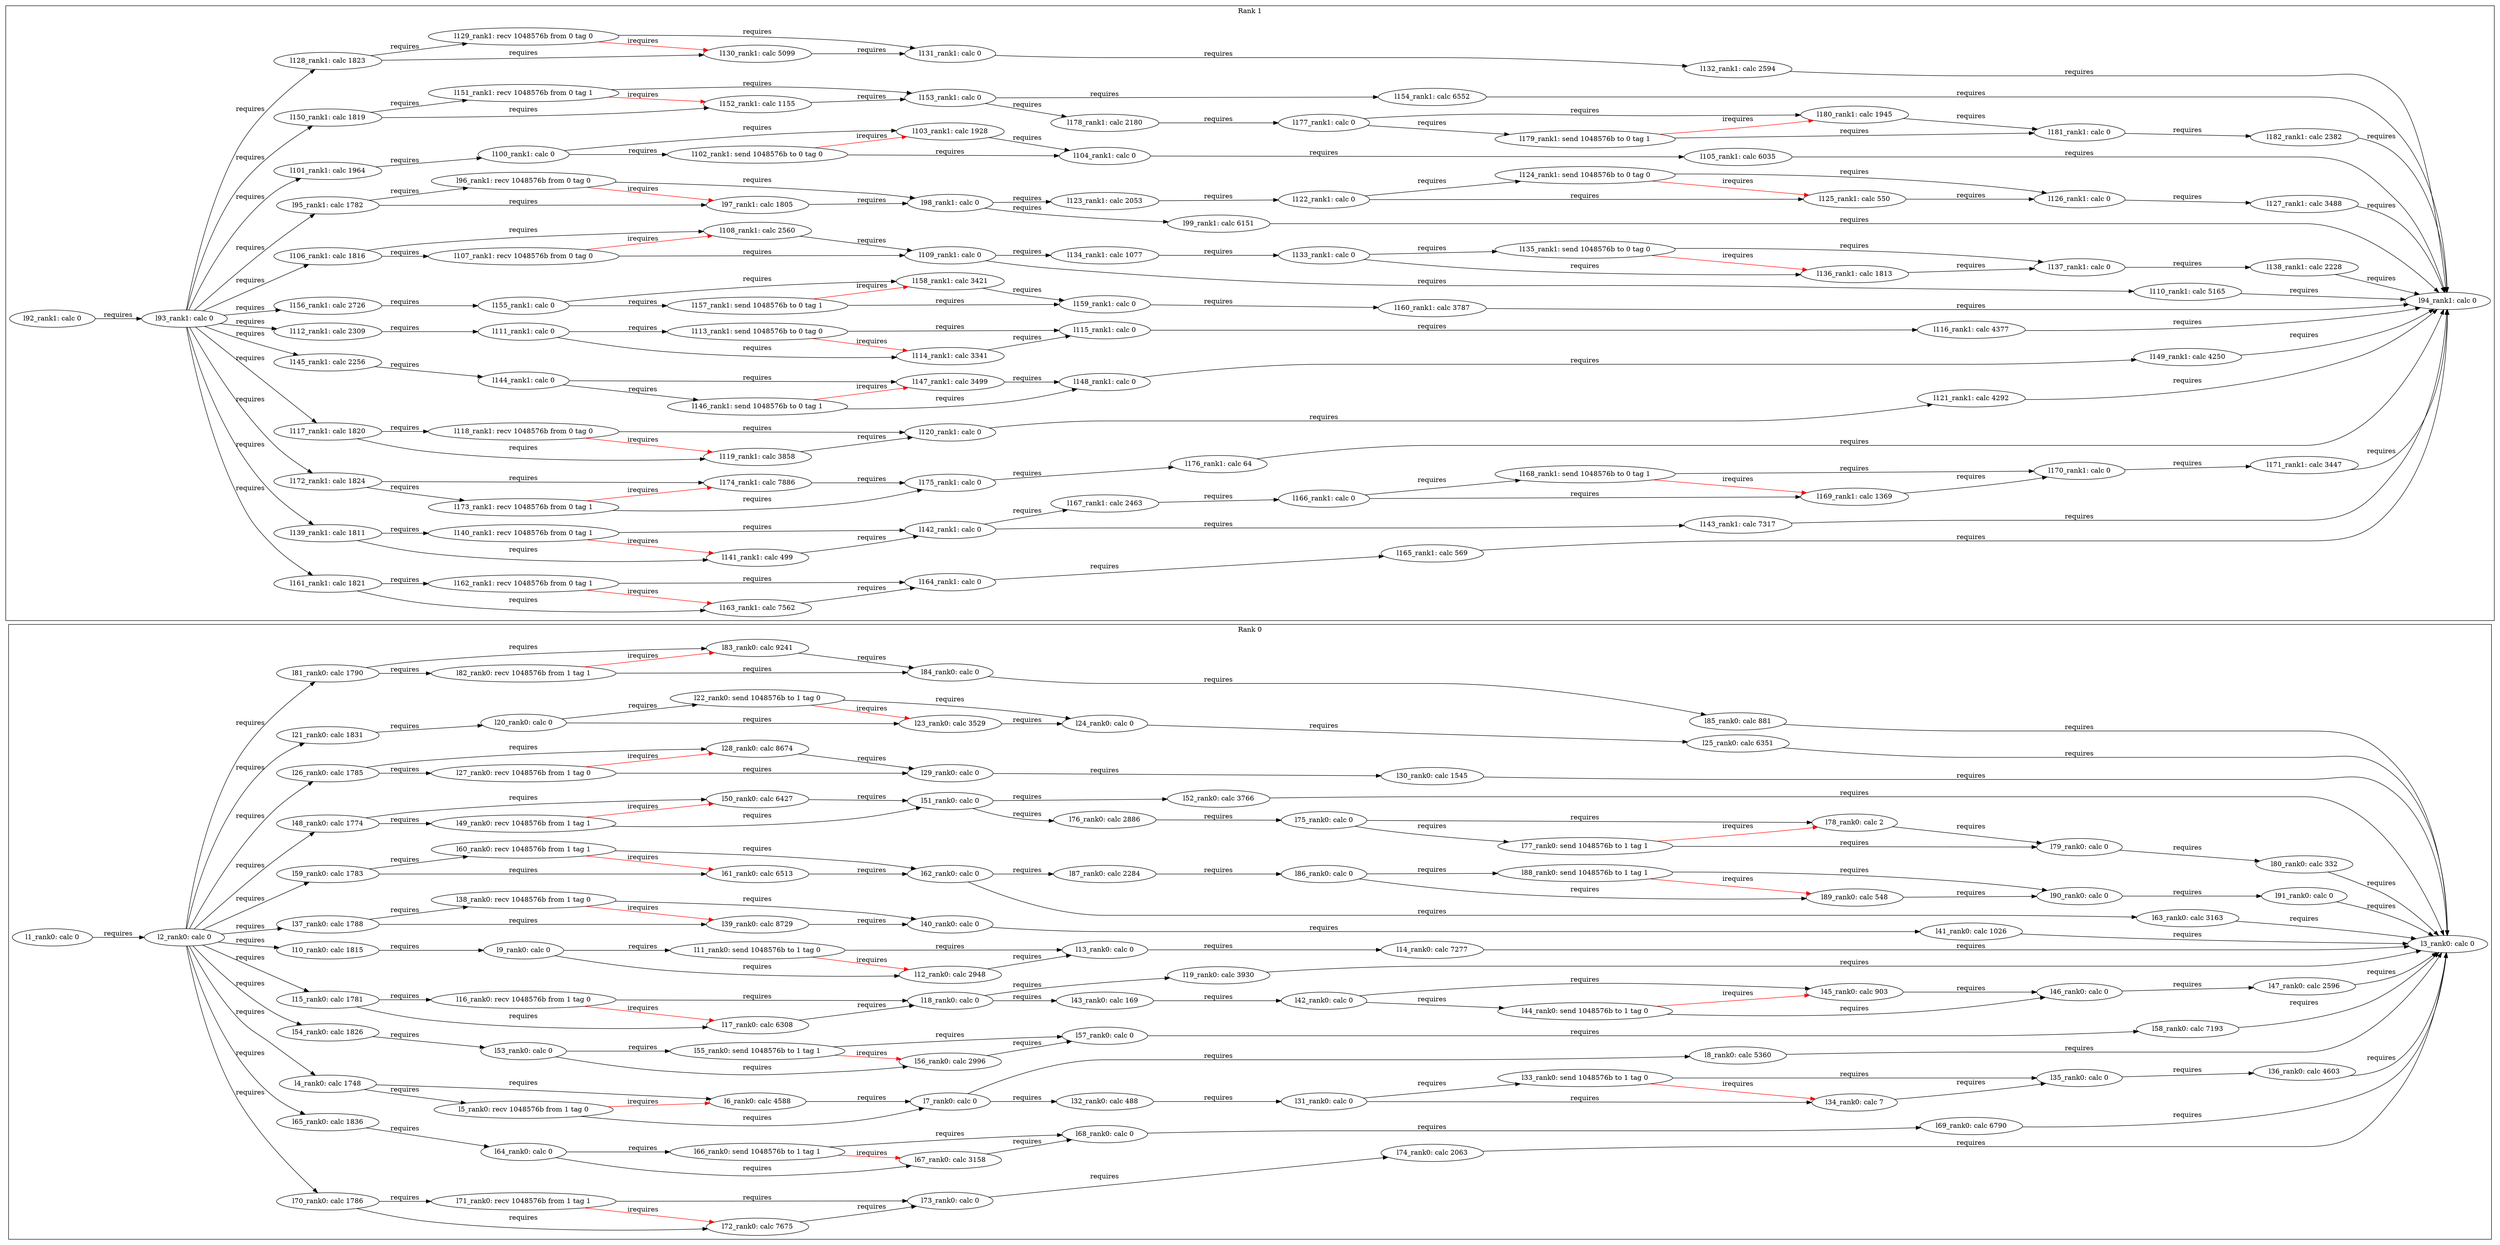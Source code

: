 digraph G {
    rankdir=LR;
    subgraph "cluster_rank_0" {
        label = "Rank 0";
        "l75_rank0: calc 0";
        "l24_rank0: calc 0";
        "l18_rank0: calc 0";
        "l43_rank0: calc 169";
        "l66_rank0: send 1048576b to 1 tag 1";
        "l39_rank0: calc 8729";
        "l70_rank0: calc 1786";
        "l19_rank0: calc 3930";
        "l72_rank0: calc 7675";
        "l65_rank0: calc 1836";
        "l36_rank0: calc 4603";
        "l23_rank0: calc 3529";
        "l29_rank0: calc 0";
        "l27_rank0: recv 1048576b from 1 tag 0";
        "l85_rank0: calc 881";
        "l71_rank0: recv 1048576b from 1 tag 1";
        "l22_rank0: send 1048576b to 1 tag 0";
        "l1_rank0: calc 0";
        "l79_rank0: calc 0";
        "l74_rank0: calc 2063";
        "l4_rank0: calc 1748";
        "l47_rank0: calc 2596";
        "l5_rank0: recv 1048576b from 1 tag 0";
        "l20_rank0: calc 0";
        "l30_rank0: calc 1545";
        "l69_rank0: calc 6790";
        "l63_rank0: calc 3163";
        "l54_rank0: calc 1826";
        "l64_rank0: calc 0";
        "l15_rank0: calc 1781";
        "l80_rank0: calc 332";
        "l61_rank0: calc 6513";
        "l82_rank0: recv 1048576b from 1 tag 1";
        "l58_rank0: calc 7193";
        "l51_rank0: calc 0";
        "l32_rank0: calc 488";
        "l3_rank0: calc 0";
        "l10_rank0: calc 1815";
        "l17_rank0: calc 6308";
        "l37_rank0: calc 1788";
        "l59_rank0: calc 1783";
        "l9_rank0: calc 0";
        "l7_rank0: calc 0";
        "l13_rank0: calc 0";
        "l60_rank0: recv 1048576b from 1 tag 1";
        "l48_rank0: calc 1774";
        "l76_rank0: calc 2886";
        "l41_rank0: calc 1026";
        "l28_rank0: calc 8674";
        "l2_rank0: calc 0";
        "l26_rank0: calc 1785";
        "l46_rank0: calc 0";
        "l86_rank0: calc 0";
        "l42_rank0: calc 0";
        "l34_rank0: calc 7";
        "l44_rank0: send 1048576b to 1 tag 0";
        "l89_rank0: calc 548";
        "l40_rank0: calc 0";
        "l49_rank0: recv 1048576b from 1 tag 1";
        "l62_rank0: calc 0";
        "l90_rank0: calc 0";
        "l56_rank0: calc 2996";
        "l14_rank0: calc 7277";
        "l55_rank0: send 1048576b to 1 tag 1";
        "l57_rank0: calc 0";
        "l16_rank0: recv 1048576b from 1 tag 0";
        "l67_rank0: calc 3158";
        "l12_rank0: calc 2948";
        "l84_rank0: calc 0";
        "l87_rank0: calc 2284";
        "l31_rank0: calc 0";
        "l33_rank0: send 1048576b to 1 tag 0";
        "l50_rank0: calc 6427";
        "l8_rank0: calc 5360";
        "l77_rank0: send 1048576b to 1 tag 1";
        "l21_rank0: calc 1831";
        "l78_rank0: calc 2";
        "l53_rank0: calc 0";
        "l81_rank0: calc 1790";
        "l35_rank0: calc 0";
        "l11_rank0: send 1048576b to 1 tag 0";
        "l6_rank0: calc 4588";
        "l25_rank0: calc 6351";
        "l68_rank0: calc 0";
        "l73_rank0: calc 0";
        "l45_rank0: calc 903";
        "l83_rank0: calc 9241";
        "l88_rank0: send 1048576b to 1 tag 1";
        "l52_rank0: calc 3766";
        "l38_rank0: recv 1048576b from 1 tag 0";
        "l91_rank0: calc 0";
        "l1_rank0: calc 0" -> "l2_rank0: calc 0" [label="requires", color="black"];
        "l2_rank0: calc 0" -> "l4_rank0: calc 1748" [label="requires", color="black"];
        "l4_rank0: calc 1748" -> "l5_rank0: recv 1048576b from 1 tag 0" [label="requires", color="black"];
        "l4_rank0: calc 1748" -> "l6_rank0: calc 4588" [label="requires", color="black"];
        "l5_rank0: recv 1048576b from 1 tag 0" -> "l6_rank0: calc 4588" [label="irequires", color="red"];
        "l6_rank0: calc 4588" -> "l7_rank0: calc 0" [label="requires", color="black"];
        "l5_rank0: recv 1048576b from 1 tag 0" -> "l7_rank0: calc 0" [label="requires", color="black"];
        "l7_rank0: calc 0" -> "l8_rank0: calc 5360" [label="requires", color="black"];
        "l8_rank0: calc 5360" -> "l3_rank0: calc 0" [label="requires", color="black"];
        "l2_rank0: calc 0" -> "l10_rank0: calc 1815" [label="requires", color="black"];
        "l10_rank0: calc 1815" -> "l9_rank0: calc 0" [label="requires", color="black"];
        "l9_rank0: calc 0" -> "l11_rank0: send 1048576b to 1 tag 0" [label="requires", color="black"];
        "l9_rank0: calc 0" -> "l12_rank0: calc 2948" [label="requires", color="black"];
        "l11_rank0: send 1048576b to 1 tag 0" -> "l12_rank0: calc 2948" [label="irequires", color="red"];
        "l12_rank0: calc 2948" -> "l13_rank0: calc 0" [label="requires", color="black"];
        "l11_rank0: send 1048576b to 1 tag 0" -> "l13_rank0: calc 0" [label="requires", color="black"];
        "l13_rank0: calc 0" -> "l14_rank0: calc 7277" [label="requires", color="black"];
        "l14_rank0: calc 7277" -> "l3_rank0: calc 0" [label="requires", color="black"];
        "l2_rank0: calc 0" -> "l15_rank0: calc 1781" [label="requires", color="black"];
        "l15_rank0: calc 1781" -> "l16_rank0: recv 1048576b from 1 tag 0" [label="requires", color="black"];
        "l15_rank0: calc 1781" -> "l17_rank0: calc 6308" [label="requires", color="black"];
        "l16_rank0: recv 1048576b from 1 tag 0" -> "l17_rank0: calc 6308" [label="irequires", color="red"];
        "l17_rank0: calc 6308" -> "l18_rank0: calc 0" [label="requires", color="black"];
        "l16_rank0: recv 1048576b from 1 tag 0" -> "l18_rank0: calc 0" [label="requires", color="black"];
        "l18_rank0: calc 0" -> "l19_rank0: calc 3930" [label="requires", color="black"];
        "l19_rank0: calc 3930" -> "l3_rank0: calc 0" [label="requires", color="black"];
        "l2_rank0: calc 0" -> "l21_rank0: calc 1831" [label="requires", color="black"];
        "l21_rank0: calc 1831" -> "l20_rank0: calc 0" [label="requires", color="black"];
        "l20_rank0: calc 0" -> "l22_rank0: send 1048576b to 1 tag 0" [label="requires", color="black"];
        "l20_rank0: calc 0" -> "l23_rank0: calc 3529" [label="requires", color="black"];
        "l22_rank0: send 1048576b to 1 tag 0" -> "l23_rank0: calc 3529" [label="irequires", color="red"];
        "l23_rank0: calc 3529" -> "l24_rank0: calc 0" [label="requires", color="black"];
        "l22_rank0: send 1048576b to 1 tag 0" -> "l24_rank0: calc 0" [label="requires", color="black"];
        "l24_rank0: calc 0" -> "l25_rank0: calc 6351" [label="requires", color="black"];
        "l25_rank0: calc 6351" -> "l3_rank0: calc 0" [label="requires", color="black"];
        "l2_rank0: calc 0" -> "l26_rank0: calc 1785" [label="requires", color="black"];
        "l26_rank0: calc 1785" -> "l27_rank0: recv 1048576b from 1 tag 0" [label="requires", color="black"];
        "l26_rank0: calc 1785" -> "l28_rank0: calc 8674" [label="requires", color="black"];
        "l27_rank0: recv 1048576b from 1 tag 0" -> "l28_rank0: calc 8674" [label="irequires", color="red"];
        "l28_rank0: calc 8674" -> "l29_rank0: calc 0" [label="requires", color="black"];
        "l27_rank0: recv 1048576b from 1 tag 0" -> "l29_rank0: calc 0" [label="requires", color="black"];
        "l29_rank0: calc 0" -> "l30_rank0: calc 1545" [label="requires", color="black"];
        "l30_rank0: calc 1545" -> "l3_rank0: calc 0" [label="requires", color="black"];
        "l7_rank0: calc 0" -> "l32_rank0: calc 488" [label="requires", color="black"];
        "l32_rank0: calc 488" -> "l31_rank0: calc 0" [label="requires", color="black"];
        "l31_rank0: calc 0" -> "l33_rank0: send 1048576b to 1 tag 0" [label="requires", color="black"];
        "l31_rank0: calc 0" -> "l34_rank0: calc 7" [label="requires", color="black"];
        "l33_rank0: send 1048576b to 1 tag 0" -> "l34_rank0: calc 7" [label="irequires", color="red"];
        "l34_rank0: calc 7" -> "l35_rank0: calc 0" [label="requires", color="black"];
        "l33_rank0: send 1048576b to 1 tag 0" -> "l35_rank0: calc 0" [label="requires", color="black"];
        "l35_rank0: calc 0" -> "l36_rank0: calc 4603" [label="requires", color="black"];
        "l36_rank0: calc 4603" -> "l3_rank0: calc 0" [label="requires", color="black"];
        "l2_rank0: calc 0" -> "l37_rank0: calc 1788" [label="requires", color="black"];
        "l37_rank0: calc 1788" -> "l38_rank0: recv 1048576b from 1 tag 0" [label="requires", color="black"];
        "l37_rank0: calc 1788" -> "l39_rank0: calc 8729" [label="requires", color="black"];
        "l38_rank0: recv 1048576b from 1 tag 0" -> "l39_rank0: calc 8729" [label="irequires", color="red"];
        "l39_rank0: calc 8729" -> "l40_rank0: calc 0" [label="requires", color="black"];
        "l38_rank0: recv 1048576b from 1 tag 0" -> "l40_rank0: calc 0" [label="requires", color="black"];
        "l40_rank0: calc 0" -> "l41_rank0: calc 1026" [label="requires", color="black"];
        "l41_rank0: calc 1026" -> "l3_rank0: calc 0" [label="requires", color="black"];
        "l18_rank0: calc 0" -> "l43_rank0: calc 169" [label="requires", color="black"];
        "l43_rank0: calc 169" -> "l42_rank0: calc 0" [label="requires", color="black"];
        "l42_rank0: calc 0" -> "l44_rank0: send 1048576b to 1 tag 0" [label="requires", color="black"];
        "l42_rank0: calc 0" -> "l45_rank0: calc 903" [label="requires", color="black"];
        "l44_rank0: send 1048576b to 1 tag 0" -> "l45_rank0: calc 903" [label="irequires", color="red"];
        "l45_rank0: calc 903" -> "l46_rank0: calc 0" [label="requires", color="black"];
        "l44_rank0: send 1048576b to 1 tag 0" -> "l46_rank0: calc 0" [label="requires", color="black"];
        "l46_rank0: calc 0" -> "l47_rank0: calc 2596" [label="requires", color="black"];
        "l47_rank0: calc 2596" -> "l3_rank0: calc 0" [label="requires", color="black"];
        "l2_rank0: calc 0" -> "l48_rank0: calc 1774" [label="requires", color="black"];
        "l48_rank0: calc 1774" -> "l49_rank0: recv 1048576b from 1 tag 1" [label="requires", color="black"];
        "l48_rank0: calc 1774" -> "l50_rank0: calc 6427" [label="requires", color="black"];
        "l49_rank0: recv 1048576b from 1 tag 1" -> "l50_rank0: calc 6427" [label="irequires", color="red"];
        "l50_rank0: calc 6427" -> "l51_rank0: calc 0" [label="requires", color="black"];
        "l49_rank0: recv 1048576b from 1 tag 1" -> "l51_rank0: calc 0" [label="requires", color="black"];
        "l51_rank0: calc 0" -> "l52_rank0: calc 3766" [label="requires", color="black"];
        "l52_rank0: calc 3766" -> "l3_rank0: calc 0" [label="requires", color="black"];
        "l2_rank0: calc 0" -> "l54_rank0: calc 1826" [label="requires", color="black"];
        "l54_rank0: calc 1826" -> "l53_rank0: calc 0" [label="requires", color="black"];
        "l53_rank0: calc 0" -> "l55_rank0: send 1048576b to 1 tag 1" [label="requires", color="black"];
        "l53_rank0: calc 0" -> "l56_rank0: calc 2996" [label="requires", color="black"];
        "l55_rank0: send 1048576b to 1 tag 1" -> "l56_rank0: calc 2996" [label="irequires", color="red"];
        "l56_rank0: calc 2996" -> "l57_rank0: calc 0" [label="requires", color="black"];
        "l55_rank0: send 1048576b to 1 tag 1" -> "l57_rank0: calc 0" [label="requires", color="black"];
        "l57_rank0: calc 0" -> "l58_rank0: calc 7193" [label="requires", color="black"];
        "l58_rank0: calc 7193" -> "l3_rank0: calc 0" [label="requires", color="black"];
        "l2_rank0: calc 0" -> "l59_rank0: calc 1783" [label="requires", color="black"];
        "l59_rank0: calc 1783" -> "l60_rank0: recv 1048576b from 1 tag 1" [label="requires", color="black"];
        "l59_rank0: calc 1783" -> "l61_rank0: calc 6513" [label="requires", color="black"];
        "l60_rank0: recv 1048576b from 1 tag 1" -> "l61_rank0: calc 6513" [label="irequires", color="red"];
        "l61_rank0: calc 6513" -> "l62_rank0: calc 0" [label="requires", color="black"];
        "l60_rank0: recv 1048576b from 1 tag 1" -> "l62_rank0: calc 0" [label="requires", color="black"];
        "l62_rank0: calc 0" -> "l63_rank0: calc 3163" [label="requires", color="black"];
        "l63_rank0: calc 3163" -> "l3_rank0: calc 0" [label="requires", color="black"];
        "l2_rank0: calc 0" -> "l65_rank0: calc 1836" [label="requires", color="black"];
        "l65_rank0: calc 1836" -> "l64_rank0: calc 0" [label="requires", color="black"];
        "l64_rank0: calc 0" -> "l66_rank0: send 1048576b to 1 tag 1" [label="requires", color="black"];
        "l64_rank0: calc 0" -> "l67_rank0: calc 3158" [label="requires", color="black"];
        "l66_rank0: send 1048576b to 1 tag 1" -> "l67_rank0: calc 3158" [label="irequires", color="red"];
        "l67_rank0: calc 3158" -> "l68_rank0: calc 0" [label="requires", color="black"];
        "l66_rank0: send 1048576b to 1 tag 1" -> "l68_rank0: calc 0" [label="requires", color="black"];
        "l68_rank0: calc 0" -> "l69_rank0: calc 6790" [label="requires", color="black"];
        "l69_rank0: calc 6790" -> "l3_rank0: calc 0" [label="requires", color="black"];
        "l2_rank0: calc 0" -> "l70_rank0: calc 1786" [label="requires", color="black"];
        "l70_rank0: calc 1786" -> "l71_rank0: recv 1048576b from 1 tag 1" [label="requires", color="black"];
        "l70_rank0: calc 1786" -> "l72_rank0: calc 7675" [label="requires", color="black"];
        "l71_rank0: recv 1048576b from 1 tag 1" -> "l72_rank0: calc 7675" [label="irequires", color="red"];
        "l72_rank0: calc 7675" -> "l73_rank0: calc 0" [label="requires", color="black"];
        "l71_rank0: recv 1048576b from 1 tag 1" -> "l73_rank0: calc 0" [label="requires", color="black"];
        "l73_rank0: calc 0" -> "l74_rank0: calc 2063" [label="requires", color="black"];
        "l74_rank0: calc 2063" -> "l3_rank0: calc 0" [label="requires", color="black"];
        "l51_rank0: calc 0" -> "l76_rank0: calc 2886" [label="requires", color="black"];
        "l76_rank0: calc 2886" -> "l75_rank0: calc 0" [label="requires", color="black"];
        "l75_rank0: calc 0" -> "l77_rank0: send 1048576b to 1 tag 1" [label="requires", color="black"];
        "l75_rank0: calc 0" -> "l78_rank0: calc 2" [label="requires", color="black"];
        "l77_rank0: send 1048576b to 1 tag 1" -> "l78_rank0: calc 2" [label="irequires", color="red"];
        "l78_rank0: calc 2" -> "l79_rank0: calc 0" [label="requires", color="black"];
        "l77_rank0: send 1048576b to 1 tag 1" -> "l79_rank0: calc 0" [label="requires", color="black"];
        "l79_rank0: calc 0" -> "l80_rank0: calc 332" [label="requires", color="black"];
        "l80_rank0: calc 332" -> "l3_rank0: calc 0" [label="requires", color="black"];
        "l2_rank0: calc 0" -> "l81_rank0: calc 1790" [label="requires", color="black"];
        "l81_rank0: calc 1790" -> "l82_rank0: recv 1048576b from 1 tag 1" [label="requires", color="black"];
        "l81_rank0: calc 1790" -> "l83_rank0: calc 9241" [label="requires", color="black"];
        "l82_rank0: recv 1048576b from 1 tag 1" -> "l83_rank0: calc 9241" [label="irequires", color="red"];
        "l83_rank0: calc 9241" -> "l84_rank0: calc 0" [label="requires", color="black"];
        "l82_rank0: recv 1048576b from 1 tag 1" -> "l84_rank0: calc 0" [label="requires", color="black"];
        "l84_rank0: calc 0" -> "l85_rank0: calc 881" [label="requires", color="black"];
        "l85_rank0: calc 881" -> "l3_rank0: calc 0" [label="requires", color="black"];
        "l62_rank0: calc 0" -> "l87_rank0: calc 2284" [label="requires", color="black"];
        "l87_rank0: calc 2284" -> "l86_rank0: calc 0" [label="requires", color="black"];
        "l86_rank0: calc 0" -> "l88_rank0: send 1048576b to 1 tag 1" [label="requires", color="black"];
        "l86_rank0: calc 0" -> "l89_rank0: calc 548" [label="requires", color="black"];
        "l88_rank0: send 1048576b to 1 tag 1" -> "l89_rank0: calc 548" [label="irequires", color="red"];
        "l89_rank0: calc 548" -> "l90_rank0: calc 0" [label="requires", color="black"];
        "l88_rank0: send 1048576b to 1 tag 1" -> "l90_rank0: calc 0" [label="requires", color="black"];
        "l90_rank0: calc 0" -> "l91_rank0: calc 0" [label="requires", color="black"];
        "l91_rank0: calc 0" -> "l3_rank0: calc 0" [label="requires", color="black"];
    }
    subgraph "cluster_rank_1" {
        label = "Rank 1";
        "l114_rank1: calc 3341";
        "l155_rank1: calc 0";
        "l179_rank1: send 1048576b to 0 tag 1";
        "l92_rank1: calc 0";
        "l159_rank1: calc 0";
        "l178_rank1: calc 2180";
        "l97_rank1: calc 1805";
        "l126_rank1: calc 0";
        "l173_rank1: recv 1048576b from 0 tag 1";
        "l152_rank1: calc 1155";
        "l161_rank1: calc 1821";
        "l177_rank1: calc 0";
        "l140_rank1: recv 1048576b from 0 tag 1";
        "l135_rank1: send 1048576b to 0 tag 0";
        "l181_rank1: calc 0";
        "l163_rank1: calc 7562";
        "l139_rank1: calc 1811";
        "l175_rank1: calc 0";
        "l176_rank1: calc 64";
        "l172_rank1: calc 1824";
        "l151_rank1: recv 1048576b from 0 tag 1";
        "l138_rank1: calc 2228";
        "l118_rank1: recv 1048576b from 0 tag 0";
        "l102_rank1: send 1048576b to 0 tag 0";
        "l169_rank1: calc 1369";
        "l117_rank1: calc 1820";
        "l125_rank1: calc 550";
        "l168_rank1: send 1048576b to 0 tag 1";
        "l145_rank1: calc 2256";
        "l131_rank1: calc 0";
        "l130_rank1: calc 5099";
        "l109_rank1: calc 0";
        "l143_rank1: calc 7317";
        "l180_rank1: calc 1945";
        "l166_rank1: calc 0";
        "l107_rank1: recv 1048576b from 0 tag 0";
        "l110_rank1: calc 5165";
        "l164_rank1: calc 0";
        "l174_rank1: calc 7886";
        "l171_rank1: calc 3447";
        "l182_rank1: calc 2382";
        "l132_rank1: calc 2594";
        "l124_rank1: send 1048576b to 0 tag 0";
        "l113_rank1: send 1048576b to 0 tag 0";
        "l148_rank1: calc 0";
        "l136_rank1: calc 1813";
        "l119_rank1: calc 3858";
        "l165_rank1: calc 569";
        "l141_rank1: calc 499";
        "l112_rank1: calc 2309";
        "l149_rank1: calc 4250";
        "l156_rank1: calc 2726";
        "l134_rank1: calc 1077";
        "l154_rank1: calc 6552";
        "l106_rank1: calc 1816";
        "l162_rank1: recv 1048576b from 0 tag 1";
        "l94_rank1: calc 0";
        "l96_rank1: recv 1048576b from 0 tag 0";
        "l95_rank1: calc 1782";
        "l129_rank1: recv 1048576b from 0 tag 0";
        "l167_rank1: calc 2463";
        "l99_rank1: calc 6151";
        "l105_rank1: calc 6035";
        "l111_rank1: calc 0";
        "l153_rank1: calc 0";
        "l104_rank1: calc 0";
        "l103_rank1: calc 1928";
        "l133_rank1: calc 0";
        "l170_rank1: calc 0";
        "l137_rank1: calc 0";
        "l144_rank1: calc 0";
        "l146_rank1: send 1048576b to 0 tag 1";
        "l123_rank1: calc 2053";
        "l101_rank1: calc 1964";
        "l116_rank1: calc 4377";
        "l150_rank1: calc 1819";
        "l115_rank1: calc 0";
        "l157_rank1: send 1048576b to 0 tag 1";
        "l121_rank1: calc 4292";
        "l100_rank1: calc 0";
        "l158_rank1: calc 3421";
        "l147_rank1: calc 3499";
        "l160_rank1: calc 3787";
        "l93_rank1: calc 0";
        "l108_rank1: calc 2560";
        "l122_rank1: calc 0";
        "l142_rank1: calc 0";
        "l128_rank1: calc 1823";
        "l127_rank1: calc 3488";
        "l98_rank1: calc 0";
        "l120_rank1: calc 0";
        "l92_rank1: calc 0" -> "l93_rank1: calc 0" [label="requires", color="black"];
        "l93_rank1: calc 0" -> "l95_rank1: calc 1782" [label="requires", color="black"];
        "l95_rank1: calc 1782" -> "l96_rank1: recv 1048576b from 0 tag 0" [label="requires", color="black"];
        "l95_rank1: calc 1782" -> "l97_rank1: calc 1805" [label="requires", color="black"];
        "l96_rank1: recv 1048576b from 0 tag 0" -> "l97_rank1: calc 1805" [label="irequires", color="red"];
        "l97_rank1: calc 1805" -> "l98_rank1: calc 0" [label="requires", color="black"];
        "l96_rank1: recv 1048576b from 0 tag 0" -> "l98_rank1: calc 0" [label="requires", color="black"];
        "l98_rank1: calc 0" -> "l99_rank1: calc 6151" [label="requires", color="black"];
        "l99_rank1: calc 6151" -> "l94_rank1: calc 0" [label="requires", color="black"];
        "l93_rank1: calc 0" -> "l101_rank1: calc 1964" [label="requires", color="black"];
        "l101_rank1: calc 1964" -> "l100_rank1: calc 0" [label="requires", color="black"];
        "l100_rank1: calc 0" -> "l102_rank1: send 1048576b to 0 tag 0" [label="requires", color="black"];
        "l100_rank1: calc 0" -> "l103_rank1: calc 1928" [label="requires", color="black"];
        "l102_rank1: send 1048576b to 0 tag 0" -> "l103_rank1: calc 1928" [label="irequires", color="red"];
        "l103_rank1: calc 1928" -> "l104_rank1: calc 0" [label="requires", color="black"];
        "l102_rank1: send 1048576b to 0 tag 0" -> "l104_rank1: calc 0" [label="requires", color="black"];
        "l104_rank1: calc 0" -> "l105_rank1: calc 6035" [label="requires", color="black"];
        "l105_rank1: calc 6035" -> "l94_rank1: calc 0" [label="requires", color="black"];
        "l93_rank1: calc 0" -> "l106_rank1: calc 1816" [label="requires", color="black"];
        "l106_rank1: calc 1816" -> "l107_rank1: recv 1048576b from 0 tag 0" [label="requires", color="black"];
        "l106_rank1: calc 1816" -> "l108_rank1: calc 2560" [label="requires", color="black"];
        "l107_rank1: recv 1048576b from 0 tag 0" -> "l108_rank1: calc 2560" [label="irequires", color="red"];
        "l108_rank1: calc 2560" -> "l109_rank1: calc 0" [label="requires", color="black"];
        "l107_rank1: recv 1048576b from 0 tag 0" -> "l109_rank1: calc 0" [label="requires", color="black"];
        "l109_rank1: calc 0" -> "l110_rank1: calc 5165" [label="requires", color="black"];
        "l110_rank1: calc 5165" -> "l94_rank1: calc 0" [label="requires", color="black"];
        "l93_rank1: calc 0" -> "l112_rank1: calc 2309" [label="requires", color="black"];
        "l112_rank1: calc 2309" -> "l111_rank1: calc 0" [label="requires", color="black"];
        "l111_rank1: calc 0" -> "l113_rank1: send 1048576b to 0 tag 0" [label="requires", color="black"];
        "l111_rank1: calc 0" -> "l114_rank1: calc 3341" [label="requires", color="black"];
        "l113_rank1: send 1048576b to 0 tag 0" -> "l114_rank1: calc 3341" [label="irequires", color="red"];
        "l114_rank1: calc 3341" -> "l115_rank1: calc 0" [label="requires", color="black"];
        "l113_rank1: send 1048576b to 0 tag 0" -> "l115_rank1: calc 0" [label="requires", color="black"];
        "l115_rank1: calc 0" -> "l116_rank1: calc 4377" [label="requires", color="black"];
        "l116_rank1: calc 4377" -> "l94_rank1: calc 0" [label="requires", color="black"];
        "l93_rank1: calc 0" -> "l117_rank1: calc 1820" [label="requires", color="black"];
        "l117_rank1: calc 1820" -> "l118_rank1: recv 1048576b from 0 tag 0" [label="requires", color="black"];
        "l117_rank1: calc 1820" -> "l119_rank1: calc 3858" [label="requires", color="black"];
        "l118_rank1: recv 1048576b from 0 tag 0" -> "l119_rank1: calc 3858" [label="irequires", color="red"];
        "l119_rank1: calc 3858" -> "l120_rank1: calc 0" [label="requires", color="black"];
        "l118_rank1: recv 1048576b from 0 tag 0" -> "l120_rank1: calc 0" [label="requires", color="black"];
        "l120_rank1: calc 0" -> "l121_rank1: calc 4292" [label="requires", color="black"];
        "l121_rank1: calc 4292" -> "l94_rank1: calc 0" [label="requires", color="black"];
        "l98_rank1: calc 0" -> "l123_rank1: calc 2053" [label="requires", color="black"];
        "l123_rank1: calc 2053" -> "l122_rank1: calc 0" [label="requires", color="black"];
        "l122_rank1: calc 0" -> "l124_rank1: send 1048576b to 0 tag 0" [label="requires", color="black"];
        "l122_rank1: calc 0" -> "l125_rank1: calc 550" [label="requires", color="black"];
        "l124_rank1: send 1048576b to 0 tag 0" -> "l125_rank1: calc 550" [label="irequires", color="red"];
        "l125_rank1: calc 550" -> "l126_rank1: calc 0" [label="requires", color="black"];
        "l124_rank1: send 1048576b to 0 tag 0" -> "l126_rank1: calc 0" [label="requires", color="black"];
        "l126_rank1: calc 0" -> "l127_rank1: calc 3488" [label="requires", color="black"];
        "l127_rank1: calc 3488" -> "l94_rank1: calc 0" [label="requires", color="black"];
        "l93_rank1: calc 0" -> "l128_rank1: calc 1823" [label="requires", color="black"];
        "l128_rank1: calc 1823" -> "l129_rank1: recv 1048576b from 0 tag 0" [label="requires", color="black"];
        "l128_rank1: calc 1823" -> "l130_rank1: calc 5099" [label="requires", color="black"];
        "l129_rank1: recv 1048576b from 0 tag 0" -> "l130_rank1: calc 5099" [label="irequires", color="red"];
        "l130_rank1: calc 5099" -> "l131_rank1: calc 0" [label="requires", color="black"];
        "l129_rank1: recv 1048576b from 0 tag 0" -> "l131_rank1: calc 0" [label="requires", color="black"];
        "l131_rank1: calc 0" -> "l132_rank1: calc 2594" [label="requires", color="black"];
        "l132_rank1: calc 2594" -> "l94_rank1: calc 0" [label="requires", color="black"];
        "l109_rank1: calc 0" -> "l134_rank1: calc 1077" [label="requires", color="black"];
        "l134_rank1: calc 1077" -> "l133_rank1: calc 0" [label="requires", color="black"];
        "l133_rank1: calc 0" -> "l135_rank1: send 1048576b to 0 tag 0" [label="requires", color="black"];
        "l133_rank1: calc 0" -> "l136_rank1: calc 1813" [label="requires", color="black"];
        "l135_rank1: send 1048576b to 0 tag 0" -> "l136_rank1: calc 1813" [label="irequires", color="red"];
        "l136_rank1: calc 1813" -> "l137_rank1: calc 0" [label="requires", color="black"];
        "l135_rank1: send 1048576b to 0 tag 0" -> "l137_rank1: calc 0" [label="requires", color="black"];
        "l137_rank1: calc 0" -> "l138_rank1: calc 2228" [label="requires", color="black"];
        "l138_rank1: calc 2228" -> "l94_rank1: calc 0" [label="requires", color="black"];
        "l93_rank1: calc 0" -> "l139_rank1: calc 1811" [label="requires", color="black"];
        "l139_rank1: calc 1811" -> "l140_rank1: recv 1048576b from 0 tag 1" [label="requires", color="black"];
        "l139_rank1: calc 1811" -> "l141_rank1: calc 499" [label="requires", color="black"];
        "l140_rank1: recv 1048576b from 0 tag 1" -> "l141_rank1: calc 499" [label="irequires", color="red"];
        "l141_rank1: calc 499" -> "l142_rank1: calc 0" [label="requires", color="black"];
        "l140_rank1: recv 1048576b from 0 tag 1" -> "l142_rank1: calc 0" [label="requires", color="black"];
        "l142_rank1: calc 0" -> "l143_rank1: calc 7317" [label="requires", color="black"];
        "l143_rank1: calc 7317" -> "l94_rank1: calc 0" [label="requires", color="black"];
        "l93_rank1: calc 0" -> "l145_rank1: calc 2256" [label="requires", color="black"];
        "l145_rank1: calc 2256" -> "l144_rank1: calc 0" [label="requires", color="black"];
        "l144_rank1: calc 0" -> "l146_rank1: send 1048576b to 0 tag 1" [label="requires", color="black"];
        "l144_rank1: calc 0" -> "l147_rank1: calc 3499" [label="requires", color="black"];
        "l146_rank1: send 1048576b to 0 tag 1" -> "l147_rank1: calc 3499" [label="irequires", color="red"];
        "l147_rank1: calc 3499" -> "l148_rank1: calc 0" [label="requires", color="black"];
        "l146_rank1: send 1048576b to 0 tag 1" -> "l148_rank1: calc 0" [label="requires", color="black"];
        "l148_rank1: calc 0" -> "l149_rank1: calc 4250" [label="requires", color="black"];
        "l149_rank1: calc 4250" -> "l94_rank1: calc 0" [label="requires", color="black"];
        "l93_rank1: calc 0" -> "l150_rank1: calc 1819" [label="requires", color="black"];
        "l150_rank1: calc 1819" -> "l151_rank1: recv 1048576b from 0 tag 1" [label="requires", color="black"];
        "l150_rank1: calc 1819" -> "l152_rank1: calc 1155" [label="requires", color="black"];
        "l151_rank1: recv 1048576b from 0 tag 1" -> "l152_rank1: calc 1155" [label="irequires", color="red"];
        "l152_rank1: calc 1155" -> "l153_rank1: calc 0" [label="requires", color="black"];
        "l151_rank1: recv 1048576b from 0 tag 1" -> "l153_rank1: calc 0" [label="requires", color="black"];
        "l153_rank1: calc 0" -> "l154_rank1: calc 6552" [label="requires", color="black"];
        "l154_rank1: calc 6552" -> "l94_rank1: calc 0" [label="requires", color="black"];
        "l93_rank1: calc 0" -> "l156_rank1: calc 2726" [label="requires", color="black"];
        "l156_rank1: calc 2726" -> "l155_rank1: calc 0" [label="requires", color="black"];
        "l155_rank1: calc 0" -> "l157_rank1: send 1048576b to 0 tag 1" [label="requires", color="black"];
        "l155_rank1: calc 0" -> "l158_rank1: calc 3421" [label="requires", color="black"];
        "l157_rank1: send 1048576b to 0 tag 1" -> "l158_rank1: calc 3421" [label="irequires", color="red"];
        "l158_rank1: calc 3421" -> "l159_rank1: calc 0" [label="requires", color="black"];
        "l157_rank1: send 1048576b to 0 tag 1" -> "l159_rank1: calc 0" [label="requires", color="black"];
        "l159_rank1: calc 0" -> "l160_rank1: calc 3787" [label="requires", color="black"];
        "l160_rank1: calc 3787" -> "l94_rank1: calc 0" [label="requires", color="black"];
        "l93_rank1: calc 0" -> "l161_rank1: calc 1821" [label="requires", color="black"];
        "l161_rank1: calc 1821" -> "l162_rank1: recv 1048576b from 0 tag 1" [label="requires", color="black"];
        "l161_rank1: calc 1821" -> "l163_rank1: calc 7562" [label="requires", color="black"];
        "l162_rank1: recv 1048576b from 0 tag 1" -> "l163_rank1: calc 7562" [label="irequires", color="red"];
        "l163_rank1: calc 7562" -> "l164_rank1: calc 0" [label="requires", color="black"];
        "l162_rank1: recv 1048576b from 0 tag 1" -> "l164_rank1: calc 0" [label="requires", color="black"];
        "l164_rank1: calc 0" -> "l165_rank1: calc 569" [label="requires", color="black"];
        "l165_rank1: calc 569" -> "l94_rank1: calc 0" [label="requires", color="black"];
        "l142_rank1: calc 0" -> "l167_rank1: calc 2463" [label="requires", color="black"];
        "l167_rank1: calc 2463" -> "l166_rank1: calc 0" [label="requires", color="black"];
        "l166_rank1: calc 0" -> "l168_rank1: send 1048576b to 0 tag 1" [label="requires", color="black"];
        "l166_rank1: calc 0" -> "l169_rank1: calc 1369" [label="requires", color="black"];
        "l168_rank1: send 1048576b to 0 tag 1" -> "l169_rank1: calc 1369" [label="irequires", color="red"];
        "l169_rank1: calc 1369" -> "l170_rank1: calc 0" [label="requires", color="black"];
        "l168_rank1: send 1048576b to 0 tag 1" -> "l170_rank1: calc 0" [label="requires", color="black"];
        "l170_rank1: calc 0" -> "l171_rank1: calc 3447" [label="requires", color="black"];
        "l171_rank1: calc 3447" -> "l94_rank1: calc 0" [label="requires", color="black"];
        "l93_rank1: calc 0" -> "l172_rank1: calc 1824" [label="requires", color="black"];
        "l172_rank1: calc 1824" -> "l173_rank1: recv 1048576b from 0 tag 1" [label="requires", color="black"];
        "l172_rank1: calc 1824" -> "l174_rank1: calc 7886" [label="requires", color="black"];
        "l173_rank1: recv 1048576b from 0 tag 1" -> "l174_rank1: calc 7886" [label="irequires", color="red"];
        "l174_rank1: calc 7886" -> "l175_rank1: calc 0" [label="requires", color="black"];
        "l173_rank1: recv 1048576b from 0 tag 1" -> "l175_rank1: calc 0" [label="requires", color="black"];
        "l175_rank1: calc 0" -> "l176_rank1: calc 64" [label="requires", color="black"];
        "l176_rank1: calc 64" -> "l94_rank1: calc 0" [label="requires", color="black"];
        "l153_rank1: calc 0" -> "l178_rank1: calc 2180" [label="requires", color="black"];
        "l178_rank1: calc 2180" -> "l177_rank1: calc 0" [label="requires", color="black"];
        "l177_rank1: calc 0" -> "l179_rank1: send 1048576b to 0 tag 1" [label="requires", color="black"];
        "l177_rank1: calc 0" -> "l180_rank1: calc 1945" [label="requires", color="black"];
        "l179_rank1: send 1048576b to 0 tag 1" -> "l180_rank1: calc 1945" [label="irequires", color="red"];
        "l180_rank1: calc 1945" -> "l181_rank1: calc 0" [label="requires", color="black"];
        "l179_rank1: send 1048576b to 0 tag 1" -> "l181_rank1: calc 0" [label="requires", color="black"];
        "l181_rank1: calc 0" -> "l182_rank1: calc 2382" [label="requires", color="black"];
        "l182_rank1: calc 2382" -> "l94_rank1: calc 0" [label="requires", color="black"];
    }
}
